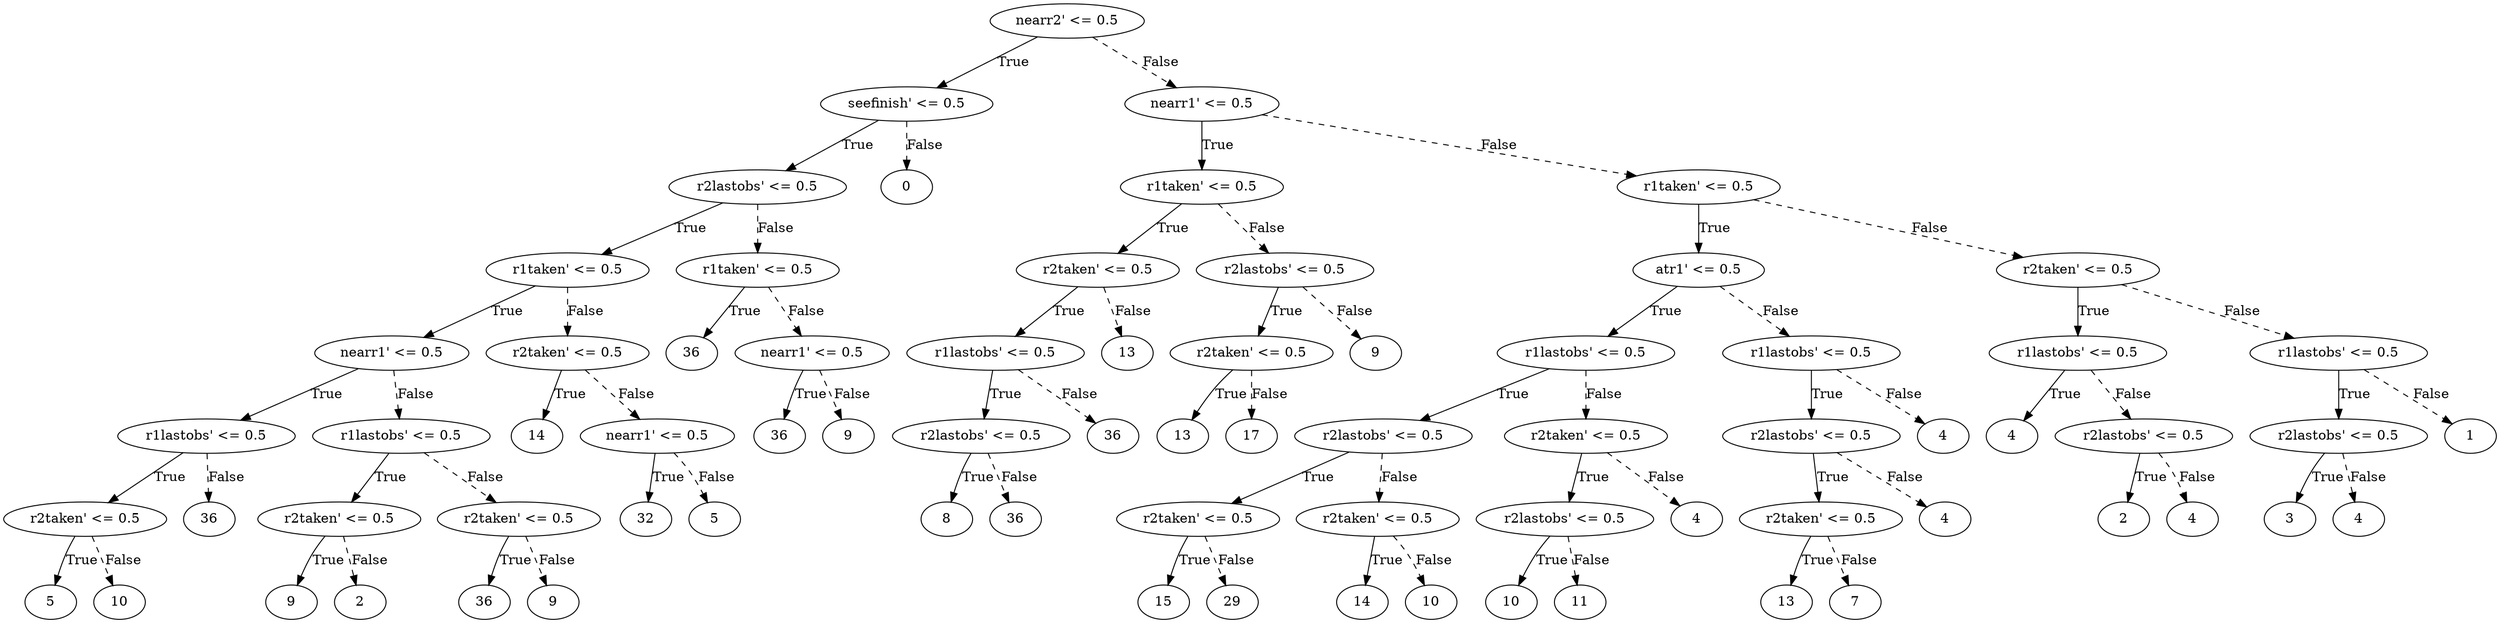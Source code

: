 digraph {
0 [label="nearr2' <= 0.5"];
1 [label="seefinish' <= 0.5"];
2 [label="r2lastobs' <= 0.5"];
3 [label="r1taken' <= 0.5"];
4 [label="nearr1' <= 0.5"];
5 [label="r1lastobs' <= 0.5"];
6 [label="r2taken' <= 0.5"];
7 [label="5"];
6 -> 7 [label="True"];
8 [label="10"];
6 -> 8 [style="dashed", label="False"];
5 -> 6 [label="True"];
9 [label="36"];
5 -> 9 [style="dashed", label="False"];
4 -> 5 [label="True"];
10 [label="r1lastobs' <= 0.5"];
11 [label="r2taken' <= 0.5"];
12 [label="9"];
11 -> 12 [label="True"];
13 [label="2"];
11 -> 13 [style="dashed", label="False"];
10 -> 11 [label="True"];
14 [label="r2taken' <= 0.5"];
15 [label="36"];
14 -> 15 [label="True"];
16 [label="9"];
14 -> 16 [style="dashed", label="False"];
10 -> 14 [style="dashed", label="False"];
4 -> 10 [style="dashed", label="False"];
3 -> 4 [label="True"];
17 [label="r2taken' <= 0.5"];
18 [label="14"];
17 -> 18 [label="True"];
19 [label="nearr1' <= 0.5"];
20 [label="32"];
19 -> 20 [label="True"];
21 [label="5"];
19 -> 21 [style="dashed", label="False"];
17 -> 19 [style="dashed", label="False"];
3 -> 17 [style="dashed", label="False"];
2 -> 3 [label="True"];
22 [label="r1taken' <= 0.5"];
23 [label="36"];
22 -> 23 [label="True"];
24 [label="nearr1' <= 0.5"];
25 [label="36"];
24 -> 25 [label="True"];
26 [label="9"];
24 -> 26 [style="dashed", label="False"];
22 -> 24 [style="dashed", label="False"];
2 -> 22 [style="dashed", label="False"];
1 -> 2 [label="True"];
27 [label="0"];
1 -> 27 [style="dashed", label="False"];
0 -> 1 [label="True"];
28 [label="nearr1' <= 0.5"];
29 [label="r1taken' <= 0.5"];
30 [label="r2taken' <= 0.5"];
31 [label="r1lastobs' <= 0.5"];
32 [label="r2lastobs' <= 0.5"];
33 [label="8"];
32 -> 33 [label="True"];
34 [label="36"];
32 -> 34 [style="dashed", label="False"];
31 -> 32 [label="True"];
35 [label="36"];
31 -> 35 [style="dashed", label="False"];
30 -> 31 [label="True"];
36 [label="13"];
30 -> 36 [style="dashed", label="False"];
29 -> 30 [label="True"];
37 [label="r2lastobs' <= 0.5"];
38 [label="r2taken' <= 0.5"];
39 [label="13"];
38 -> 39 [label="True"];
40 [label="17"];
38 -> 40 [style="dashed", label="False"];
37 -> 38 [label="True"];
41 [label="9"];
37 -> 41 [style="dashed", label="False"];
29 -> 37 [style="dashed", label="False"];
28 -> 29 [label="True"];
42 [label="r1taken' <= 0.5"];
43 [label="atr1' <= 0.5"];
44 [label="r1lastobs' <= 0.5"];
45 [label="r2lastobs' <= 0.5"];
46 [label="r2taken' <= 0.5"];
47 [label="15"];
46 -> 47 [label="True"];
48 [label="29"];
46 -> 48 [style="dashed", label="False"];
45 -> 46 [label="True"];
49 [label="r2taken' <= 0.5"];
50 [label="14"];
49 -> 50 [label="True"];
51 [label="10"];
49 -> 51 [style="dashed", label="False"];
45 -> 49 [style="dashed", label="False"];
44 -> 45 [label="True"];
52 [label="r2taken' <= 0.5"];
53 [label="r2lastobs' <= 0.5"];
54 [label="10"];
53 -> 54 [label="True"];
55 [label="11"];
53 -> 55 [style="dashed", label="False"];
52 -> 53 [label="True"];
56 [label="4"];
52 -> 56 [style="dashed", label="False"];
44 -> 52 [style="dashed", label="False"];
43 -> 44 [label="True"];
57 [label="r1lastobs' <= 0.5"];
58 [label="r2lastobs' <= 0.5"];
59 [label="r2taken' <= 0.5"];
60 [label="13"];
59 -> 60 [label="True"];
61 [label="7"];
59 -> 61 [style="dashed", label="False"];
58 -> 59 [label="True"];
62 [label="4"];
58 -> 62 [style="dashed", label="False"];
57 -> 58 [label="True"];
63 [label="4"];
57 -> 63 [style="dashed", label="False"];
43 -> 57 [style="dashed", label="False"];
42 -> 43 [label="True"];
64 [label="r2taken' <= 0.5"];
65 [label="r1lastobs' <= 0.5"];
66 [label="4"];
65 -> 66 [label="True"];
67 [label="r2lastobs' <= 0.5"];
68 [label="2"];
67 -> 68 [label="True"];
69 [label="4"];
67 -> 69 [style="dashed", label="False"];
65 -> 67 [style="dashed", label="False"];
64 -> 65 [label="True"];
70 [label="r1lastobs' <= 0.5"];
71 [label="r2lastobs' <= 0.5"];
72 [label="3"];
71 -> 72 [label="True"];
73 [label="4"];
71 -> 73 [style="dashed", label="False"];
70 -> 71 [label="True"];
74 [label="1"];
70 -> 74 [style="dashed", label="False"];
64 -> 70 [style="dashed", label="False"];
42 -> 64 [style="dashed", label="False"];
28 -> 42 [style="dashed", label="False"];
0 -> 28 [style="dashed", label="False"];

}